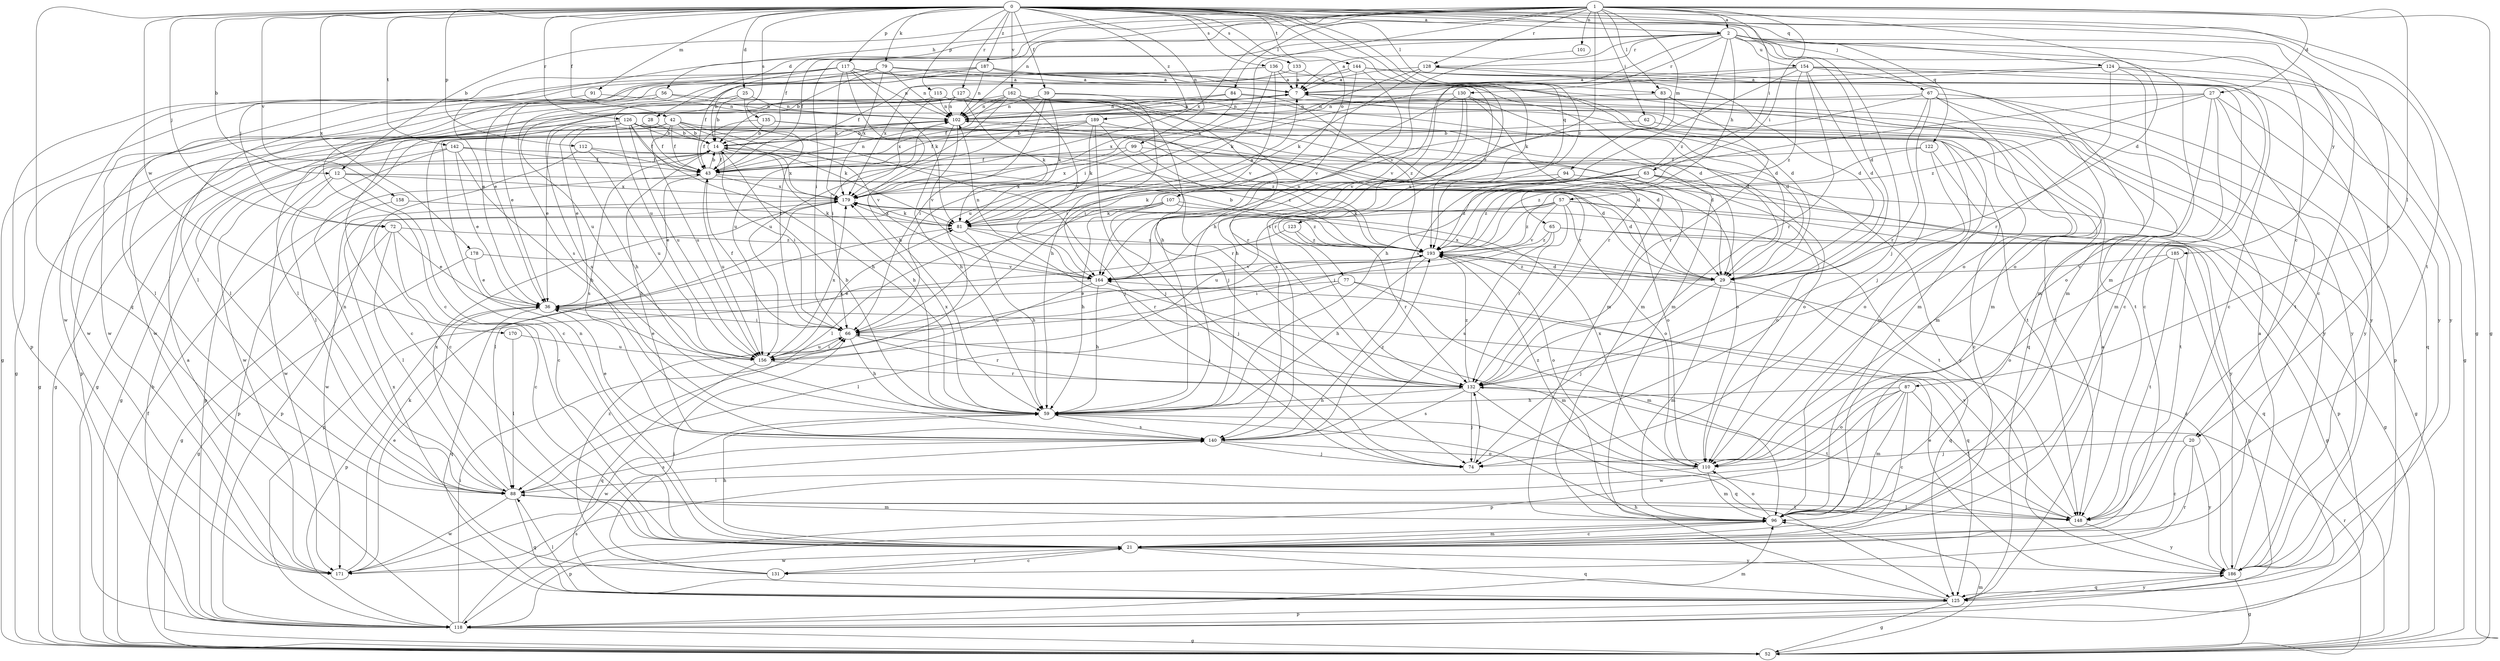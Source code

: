 strict digraph  {
0;
1;
2;
7;
12;
14;
20;
21;
25;
27;
28;
29;
36;
39;
42;
43;
52;
56;
57;
59;
62;
63;
65;
66;
67;
72;
74;
77;
79;
81;
83;
84;
87;
88;
91;
94;
96;
99;
101;
102;
107;
110;
112;
115;
117;
118;
122;
123;
124;
125;
126;
127;
128;
130;
131;
132;
133;
135;
136;
140;
142;
144;
148;
154;
156;
158;
162;
164;
170;
171;
178;
179;
185;
186;
187;
189;
193;
0 -> 2  [label=a];
0 -> 12  [label=b];
0 -> 20  [label=c];
0 -> 25  [label=d];
0 -> 39  [label=f];
0 -> 42  [label=f];
0 -> 52  [label=g];
0 -> 67  [label=j];
0 -> 72  [label=j];
0 -> 77  [label=k];
0 -> 79  [label=k];
0 -> 83  [label=l];
0 -> 91  [label=m];
0 -> 99  [label=n];
0 -> 107  [label=o];
0 -> 112  [label=p];
0 -> 115  [label=p];
0 -> 117  [label=p];
0 -> 122  [label=q];
0 -> 123  [label=q];
0 -> 124  [label=q];
0 -> 125  [label=q];
0 -> 126  [label=r];
0 -> 127  [label=r];
0 -> 133  [label=s];
0 -> 135  [label=s];
0 -> 136  [label=s];
0 -> 142  [label=t];
0 -> 144  [label=t];
0 -> 148  [label=t];
0 -> 158  [label=v];
0 -> 162  [label=v];
0 -> 170  [label=w];
0 -> 178  [label=x];
0 -> 187  [label=z];
0 -> 189  [label=z];
0 -> 193  [label=z];
1 -> 2  [label=a];
1 -> 12  [label=b];
1 -> 27  [label=d];
1 -> 28  [label=d];
1 -> 29  [label=d];
1 -> 43  [label=f];
1 -> 52  [label=g];
1 -> 56  [label=h];
1 -> 62  [label=i];
1 -> 63  [label=i];
1 -> 65  [label=i];
1 -> 66  [label=i];
1 -> 83  [label=l];
1 -> 84  [label=l];
1 -> 87  [label=l];
1 -> 94  [label=m];
1 -> 101  [label=n];
1 -> 102  [label=n];
1 -> 128  [label=r];
1 -> 140  [label=s];
1 -> 179  [label=x];
2 -> 7  [label=a];
2 -> 20  [label=c];
2 -> 21  [label=c];
2 -> 29  [label=d];
2 -> 43  [label=f];
2 -> 57  [label=h];
2 -> 59  [label=h];
2 -> 66  [label=i];
2 -> 72  [label=j];
2 -> 74  [label=j];
2 -> 96  [label=m];
2 -> 128  [label=r];
2 -> 130  [label=r];
2 -> 154  [label=u];
2 -> 185  [label=y];
2 -> 193  [label=z];
7 -> 102  [label=n];
7 -> 125  [label=q];
7 -> 171  [label=w];
12 -> 21  [label=c];
12 -> 29  [label=d];
12 -> 118  [label=p];
12 -> 171  [label=w];
12 -> 179  [label=x];
14 -> 43  [label=f];
14 -> 59  [label=h];
14 -> 66  [label=i];
14 -> 140  [label=s];
14 -> 171  [label=w];
14 -> 179  [label=x];
14 -> 186  [label=y];
20 -> 21  [label=c];
20 -> 74  [label=j];
20 -> 131  [label=r];
20 -> 186  [label=y];
21 -> 59  [label=h];
21 -> 96  [label=m];
21 -> 102  [label=n];
21 -> 125  [label=q];
21 -> 131  [label=r];
21 -> 171  [label=w];
21 -> 186  [label=y];
25 -> 14  [label=b];
25 -> 66  [label=i];
25 -> 102  [label=n];
25 -> 156  [label=u];
27 -> 59  [label=h];
27 -> 96  [label=m];
27 -> 102  [label=n];
27 -> 110  [label=o];
27 -> 125  [label=q];
27 -> 148  [label=t];
27 -> 193  [label=z];
28 -> 14  [label=b];
28 -> 36  [label=e];
28 -> 43  [label=f];
29 -> 74  [label=j];
29 -> 96  [label=m];
29 -> 125  [label=q];
29 -> 179  [label=x];
29 -> 193  [label=z];
36 -> 66  [label=i];
36 -> 118  [label=p];
36 -> 125  [label=q];
39 -> 59  [label=h];
39 -> 66  [label=i];
39 -> 81  [label=k];
39 -> 96  [label=m];
39 -> 102  [label=n];
39 -> 156  [label=u];
42 -> 14  [label=b];
42 -> 43  [label=f];
42 -> 52  [label=g];
42 -> 59  [label=h];
42 -> 81  [label=k];
42 -> 156  [label=u];
42 -> 164  [label=v];
42 -> 193  [label=z];
43 -> 14  [label=b];
43 -> 36  [label=e];
43 -> 102  [label=n];
43 -> 110  [label=o];
43 -> 156  [label=u];
43 -> 179  [label=x];
52 -> 43  [label=f];
52 -> 96  [label=m];
52 -> 132  [label=r];
56 -> 36  [label=e];
56 -> 102  [label=n];
56 -> 132  [label=r];
56 -> 171  [label=w];
57 -> 52  [label=g];
57 -> 81  [label=k];
57 -> 110  [label=o];
57 -> 118  [label=p];
57 -> 132  [label=r];
57 -> 156  [label=u];
57 -> 164  [label=v];
57 -> 193  [label=z];
59 -> 14  [label=b];
59 -> 140  [label=s];
59 -> 148  [label=t];
59 -> 171  [label=w];
59 -> 179  [label=x];
62 -> 14  [label=b];
62 -> 96  [label=m];
63 -> 52  [label=g];
63 -> 81  [label=k];
63 -> 88  [label=l];
63 -> 110  [label=o];
63 -> 148  [label=t];
63 -> 179  [label=x];
63 -> 193  [label=z];
65 -> 52  [label=g];
65 -> 66  [label=i];
65 -> 125  [label=q];
65 -> 140  [label=s];
65 -> 193  [label=z];
66 -> 43  [label=f];
66 -> 59  [label=h];
66 -> 132  [label=r];
66 -> 156  [label=u];
67 -> 66  [label=i];
67 -> 74  [label=j];
67 -> 96  [label=m];
67 -> 102  [label=n];
67 -> 118  [label=p];
67 -> 132  [label=r];
67 -> 186  [label=y];
72 -> 21  [label=c];
72 -> 36  [label=e];
72 -> 52  [label=g];
72 -> 88  [label=l];
72 -> 193  [label=z];
74 -> 132  [label=r];
77 -> 36  [label=e];
77 -> 88  [label=l];
77 -> 96  [label=m];
77 -> 125  [label=q];
79 -> 7  [label=a];
79 -> 14  [label=b];
79 -> 21  [label=c];
79 -> 52  [label=g];
79 -> 102  [label=n];
79 -> 179  [label=x];
79 -> 193  [label=z];
81 -> 7  [label=a];
81 -> 59  [label=h];
81 -> 132  [label=r];
81 -> 179  [label=x];
81 -> 193  [label=z];
83 -> 102  [label=n];
83 -> 132  [label=r];
83 -> 164  [label=v];
83 -> 186  [label=y];
84 -> 43  [label=f];
84 -> 102  [label=n];
84 -> 179  [label=x];
84 -> 186  [label=y];
84 -> 193  [label=z];
87 -> 21  [label=c];
87 -> 59  [label=h];
87 -> 96  [label=m];
87 -> 110  [label=o];
87 -> 118  [label=p];
87 -> 148  [label=t];
87 -> 171  [label=w];
88 -> 96  [label=m];
88 -> 102  [label=n];
88 -> 125  [label=q];
88 -> 140  [label=s];
88 -> 148  [label=t];
88 -> 171  [label=w];
88 -> 179  [label=x];
91 -> 88  [label=l];
91 -> 102  [label=n];
94 -> 179  [label=x];
94 -> 186  [label=y];
94 -> 193  [label=z];
96 -> 21  [label=c];
96 -> 110  [label=o];
96 -> 118  [label=p];
99 -> 43  [label=f];
99 -> 110  [label=o];
99 -> 179  [label=x];
99 -> 193  [label=z];
101 -> 164  [label=v];
102 -> 14  [label=b];
102 -> 21  [label=c];
102 -> 59  [label=h];
102 -> 96  [label=m];
102 -> 164  [label=v];
107 -> 59  [label=h];
107 -> 74  [label=j];
107 -> 81  [label=k];
107 -> 118  [label=p];
107 -> 148  [label=t];
107 -> 193  [label=z];
110 -> 88  [label=l];
110 -> 96  [label=m];
110 -> 179  [label=x];
110 -> 193  [label=z];
112 -> 21  [label=c];
112 -> 29  [label=d];
112 -> 43  [label=f];
112 -> 156  [label=u];
115 -> 52  [label=g];
115 -> 74  [label=j];
115 -> 96  [label=m];
115 -> 102  [label=n];
115 -> 179  [label=x];
117 -> 7  [label=a];
117 -> 14  [label=b];
117 -> 29  [label=d];
117 -> 36  [label=e];
117 -> 59  [label=h];
117 -> 81  [label=k];
117 -> 102  [label=n];
117 -> 118  [label=p];
117 -> 171  [label=w];
117 -> 179  [label=x];
118 -> 7  [label=a];
118 -> 14  [label=b];
118 -> 52  [label=g];
118 -> 66  [label=i];
118 -> 96  [label=m];
118 -> 140  [label=s];
122 -> 21  [label=c];
122 -> 43  [label=f];
122 -> 110  [label=o];
122 -> 193  [label=z];
123 -> 118  [label=p];
123 -> 132  [label=r];
123 -> 193  [label=z];
124 -> 7  [label=a];
124 -> 21  [label=c];
124 -> 52  [label=g];
124 -> 96  [label=m];
124 -> 132  [label=r];
124 -> 156  [label=u];
125 -> 7  [label=a];
125 -> 52  [label=g];
125 -> 59  [label=h];
125 -> 88  [label=l];
125 -> 118  [label=p];
125 -> 186  [label=y];
126 -> 14  [label=b];
126 -> 21  [label=c];
126 -> 29  [label=d];
126 -> 36  [label=e];
126 -> 43  [label=f];
126 -> 52  [label=g];
126 -> 59  [label=h];
126 -> 74  [label=j];
126 -> 118  [label=p];
126 -> 148  [label=t];
126 -> 156  [label=u];
127 -> 81  [label=k];
127 -> 88  [label=l];
127 -> 96  [label=m];
127 -> 102  [label=n];
127 -> 140  [label=s];
127 -> 148  [label=t];
127 -> 171  [label=w];
128 -> 7  [label=a];
128 -> 29  [label=d];
128 -> 81  [label=k];
128 -> 179  [label=x];
128 -> 186  [label=y];
130 -> 29  [label=d];
130 -> 59  [label=h];
130 -> 66  [label=i];
130 -> 102  [label=n];
130 -> 132  [label=r];
130 -> 140  [label=s];
131 -> 21  [label=c];
131 -> 66  [label=i];
131 -> 179  [label=x];
131 -> 193  [label=z];
132 -> 59  [label=h];
132 -> 66  [label=i];
132 -> 74  [label=j];
132 -> 125  [label=q];
132 -> 140  [label=s];
132 -> 148  [label=t];
132 -> 193  [label=z];
133 -> 7  [label=a];
133 -> 29  [label=d];
133 -> 179  [label=x];
135 -> 14  [label=b];
135 -> 29  [label=d];
135 -> 43  [label=f];
135 -> 148  [label=t];
136 -> 7  [label=a];
136 -> 29  [label=d];
136 -> 36  [label=e];
136 -> 81  [label=k];
136 -> 156  [label=u];
136 -> 164  [label=v];
140 -> 14  [label=b];
140 -> 36  [label=e];
140 -> 74  [label=j];
140 -> 110  [label=o];
140 -> 193  [label=z];
142 -> 36  [label=e];
142 -> 43  [label=f];
142 -> 52  [label=g];
142 -> 59  [label=h];
142 -> 88  [label=l];
142 -> 110  [label=o];
144 -> 7  [label=a];
144 -> 21  [label=c];
144 -> 43  [label=f];
144 -> 59  [label=h];
144 -> 96  [label=m];
144 -> 164  [label=v];
144 -> 186  [label=y];
148 -> 88  [label=l];
148 -> 164  [label=v];
148 -> 186  [label=y];
154 -> 7  [label=a];
154 -> 21  [label=c];
154 -> 29  [label=d];
154 -> 110  [label=o];
154 -> 132  [label=r];
154 -> 140  [label=s];
154 -> 164  [label=v];
154 -> 186  [label=y];
154 -> 193  [label=z];
156 -> 36  [label=e];
156 -> 66  [label=i];
156 -> 81  [label=k];
156 -> 125  [label=q];
156 -> 132  [label=r];
156 -> 179  [label=x];
158 -> 81  [label=k];
158 -> 118  [label=p];
162 -> 29  [label=d];
162 -> 66  [label=i];
162 -> 88  [label=l];
162 -> 96  [label=m];
162 -> 102  [label=n];
162 -> 132  [label=r];
162 -> 156  [label=u];
162 -> 164  [label=v];
164 -> 36  [label=e];
164 -> 59  [label=h];
164 -> 96  [label=m];
164 -> 102  [label=n];
164 -> 156  [label=u];
170 -> 88  [label=l];
170 -> 156  [label=u];
171 -> 36  [label=e];
171 -> 81  [label=k];
178 -> 36  [label=e];
178 -> 52  [label=g];
178 -> 164  [label=v];
179 -> 81  [label=k];
179 -> 88  [label=l];
179 -> 171  [label=w];
185 -> 110  [label=o];
185 -> 118  [label=p];
185 -> 148  [label=t];
185 -> 164  [label=v];
186 -> 7  [label=a];
186 -> 36  [label=e];
186 -> 52  [label=g];
186 -> 125  [label=q];
186 -> 193  [label=z];
187 -> 7  [label=a];
187 -> 43  [label=f];
187 -> 88  [label=l];
187 -> 102  [label=n];
187 -> 110  [label=o];
187 -> 132  [label=r];
187 -> 140  [label=s];
189 -> 14  [label=b];
189 -> 29  [label=d];
189 -> 43  [label=f];
189 -> 52  [label=g];
189 -> 74  [label=j];
189 -> 81  [label=k];
189 -> 132  [label=r];
193 -> 14  [label=b];
193 -> 29  [label=d];
193 -> 59  [label=h];
193 -> 66  [label=i];
193 -> 102  [label=n];
193 -> 110  [label=o];
193 -> 164  [label=v];
}

